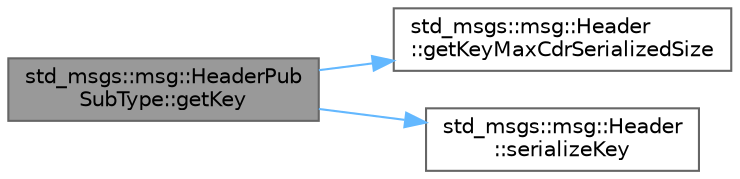 digraph "std_msgs::msg::HeaderPubSubType::getKey"
{
 // INTERACTIVE_SVG=YES
 // LATEX_PDF_SIZE
  bgcolor="transparent";
  edge [fontname=Helvetica,fontsize=10,labelfontname=Helvetica,labelfontsize=10];
  node [fontname=Helvetica,fontsize=10,shape=box,height=0.2,width=0.4];
  rankdir="LR";
  Node1 [id="Node000001",label="std_msgs::msg::HeaderPub\lSubType::getKey",height=0.2,width=0.4,color="gray40", fillcolor="grey60", style="filled", fontcolor="black",tooltip=" "];
  Node1 -> Node2 [id="edge1_Node000001_Node000002",color="steelblue1",style="solid",tooltip=" "];
  Node2 [id="Node000002",label="std_msgs::msg::Header\l::getKeyMaxCdrSerializedSize",height=0.2,width=0.4,color="grey40", fillcolor="white", style="filled",URL="$d8/d15/classstd__msgs_1_1msg_1_1Header.html#aa395467d9cd380a0d3cb8b28feb00ae9",tooltip="This function returns the maximum serialized size of the Key of an object depending on the buffer ali..."];
  Node1 -> Node3 [id="edge2_Node000001_Node000003",color="steelblue1",style="solid",tooltip=" "];
  Node3 [id="Node000003",label="std_msgs::msg::Header\l::serializeKey",height=0.2,width=0.4,color="grey40", fillcolor="white", style="filled",URL="$d8/d15/classstd__msgs_1_1msg_1_1Header.html#a8d416a89b15feb6c90158d2d0434d949",tooltip="This function serializes the key members of an object using CDR serialization."];
}
